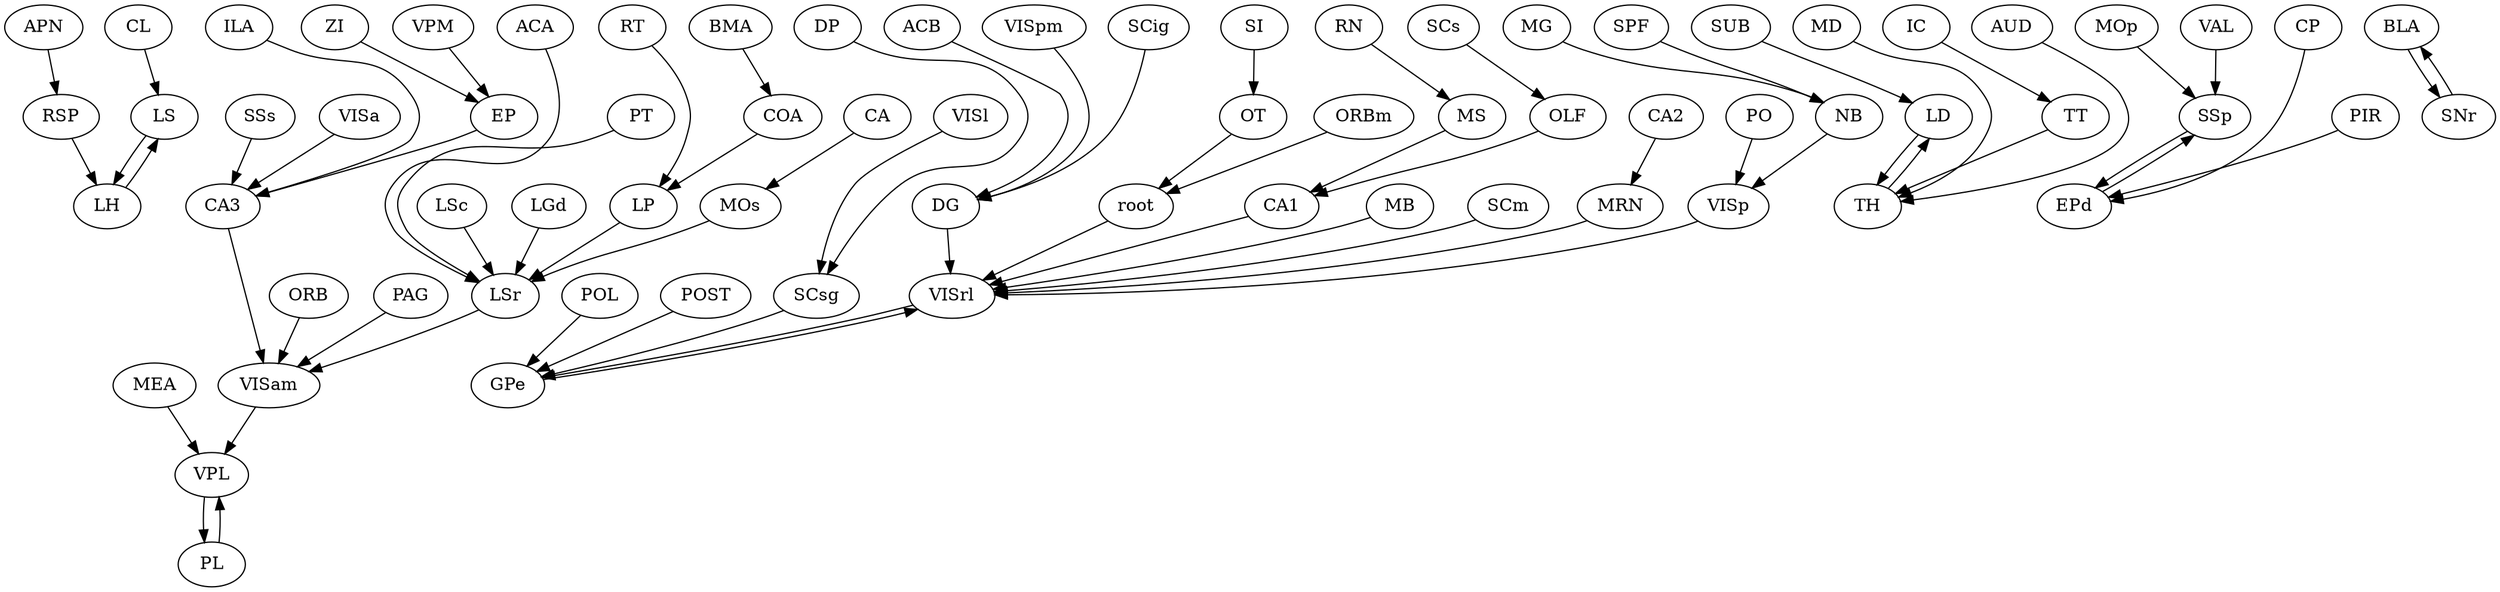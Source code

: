 strict digraph  {
LS [region="basal ganglia"];
MOs [region="non-visual cortex"];
ACA [region="non-visual cortex"];
VISp [region="visual cortex"];
CA3 [region=hippocampal];
SUB [region=hippocampal];
DG [region=hippocampal];
root;
MOp [region="non-visual cortex"];
PT [region=thalamus];
LSc [region="basal ganglia"];
CP [region="basal ganglia"];
LSr [region="basal ganglia"];
LGd [region=thalamus];
PL [region="non-visual cortex"];
MD [region=thalamus];
CA1 [region=hippocampal];
VISam [region="visual cortex"];
LH [region=thalamus];
ZI [region=midbrain];
MB [region=midbrain];
SCm [region=midbrain];
MRN [region=midbrain];
RN [region=midbrain];
SCs [region=midbrain];
MS [region="basal ganglia"];
ORB [region="non-visual cortex"];
PAG [region=midbrain];
RSP [region="non-visual cortex"];
GPe [region="basal ganglia"];
BLA [region="cortical subplate"];
VPM [region=thalamus];
SSs [region="non-visual cortex"];
TH [region=thalamus];
RT [region=thalamus];
VPL [region=thalamus];
LD [region=thalamus];
MEA [region="cortical subplate"];
ACB [region="basal ganglia"];
SI [region="basal ganglia"];
OT [region="basal ganglia"];
SNr [region="basal ganglia"];
POL [region=thalamus];
APN [region=midbrain];
LP [region=thalamus];
VISpm [region="visual cortex"];
VISa [region="visual cortex"];
MG [region=thalamus];
SPF [region=thalamus];
VISl [region="visual cortex"];
POST [region=hippocampal];
VAL [region=thalamus];
SSp [region="non-visual cortex"];
TT;
IC [region=midbrain];
SCsg [region=midbrain];
PO [region=thalamus];
CA2 [region=hippocampal];
SCig [region=midbrain];
ILA [region="non-visual cortex"];
DP [region="non-visual cortex"];
CL [region=thalamus];
NB [region=midbrain];
OLF [region="non-visual cortex"];
EP [region="cortical subplate"];
BMA [region="cortical subplate"];
COA [region="non-visual cortex"];
CA [region=hippocampal];
AUD [region="non-visual cortex"];
PIR [region="non-visual cortex"];
EPd [region="cortical subplate"];
ORBm [region="non-visual cortex"];
VISrl [region="visual cortex"];
LS -> LH  [weight="0.0003307044980307064"];
MOs -> LSr  [weight="0.00033152208302707393"];
ACA -> LSr  [weight="0.00031047156594765554"];
VISp -> VISrl  [weight="0.0003085803483914816"];
CA3 -> VISam  [weight="0.000444569910758633"];
SUB -> LD  [weight="0.0007591655885411399"];
DG -> VISrl  [weight="0.0004209883514154892"];
root -> VISrl  [weight="0.0006366675708663273"];
MOp -> SSp  [weight="0.0024377428483353843"];
PT -> LSr  [weight="0.00022169508662628684"];
LSc -> LSr  [weight="0.00022494970353714472"];
CP -> EPd  [weight="0.0002927560662682215"];
LSr -> VISam  [weight="0.00026035366380524456"];
LGd -> LSr  [weight="0.00039968235167376585"];
PL -> VPL  [weight="0.0005935590176411959"];
MD -> TH  [weight="0.0005490886044461419"];
CA1 -> VISrl  [weight="0.0005085781174243016"];
VISam -> VPL  [weight="0.000664727886166332"];
LH -> LS  [weight="0.0003540517127766386"];
ZI -> EP  [weight="0.0005498635000164712"];
MB -> VISrl  [weight="0.000486550388863308"];
SCm -> VISrl  [weight="0.00046642324669441906"];
MRN -> VISrl  [weight="0.0004272945449056735"];
RN -> MS  [weight="0.0007573720343040432"];
SCs -> OLF  [weight="0.0006301591844993534"];
MS -> CA1  [weight="0.0007121094587831228"];
ORB -> VISam  [weight="0.00024480375300712365"];
PAG -> VISam  [weight="0.0002905682560701104"];
RSP -> LH  [weight="0.0003733003377747658"];
GPe -> VISrl  [weight="0.00044205955255547204"];
BLA -> SNr  [weight="0.0004522078620048264"];
VPM -> EP  [weight="0.00040242845862507333"];
SSs -> CA3  [weight="0.0003063910410292316"];
TH -> LD  [weight="0.00047279346901057186"];
RT -> LP  [weight="0.0006110645135342113"];
VPL -> PL  [weight="0.00042583934615198784"];
LD -> TH  [weight="0.0003790236253592594"];
MEA -> VPL  [weight="0.0005693950917064259"];
ACB -> DG  [weight="0.00043518560625535363"];
SI -> OT  [weight="0.0003052460181520715"];
OT -> root  [weight="0.00037514474875599774"];
SNr -> BLA  [weight="0.00042980718243533636"];
POL -> GPe  [weight="0.0008678410805028914"];
APN -> RSP  [weight="0.0008695163603143685"];
LP -> LSr  [weight="0.0003223252006738447"];
VISpm -> DG  [weight="0.000565590474247198"];
VISa -> CA3  [weight="0.00027738591604413047"];
MG -> NB  [weight="0.0011292510778099076"];
SPF -> NB  [weight="0.001183985331186379"];
VISl -> SCsg  [weight="0.0004386661893894978"];
POST -> GPe  [weight="0.00025870972564087674"];
VAL -> SSp  [weight="0.002181360465442846"];
SSp -> EPd  [weight="0.0005278690071645134"];
TT -> TH  [weight="0.0005292315097135022"];
IC -> TT  [weight="0.0006228594539329688"];
SCsg -> GPe  [weight="0.0007225022674186067"];
PO -> VISp  [weight="0.0004628442373141735"];
CA2 -> MRN  [weight="0.00043137357158784203"];
SCig -> DG  [weight="0.0010686184923276618"];
ILA -> CA3  [weight="0.0004077774320700239"];
DP -> SCsg  [weight="0.000940455423508119"];
CL -> LS  [weight="0.0008875355141907956"];
NB -> VISp  [weight="0.0006516317307971028"];
OLF -> CA1  [weight="0.00034648725554156765"];
EP -> CA3  [weight="0.0002727180788088859"];
BMA -> COA  [weight="0.00034345813746042617"];
COA -> LP  [weight="0.0004914470182723557"];
CA -> MOs  [weight="0.0003582687152924587"];
AUD -> TH  [weight="0.00039190566530451846"];
PIR -> EPd  [weight="0.0008274396862887847"];
EPd -> SSp  [weight="0.00022636931481789056"];
ORBm -> root  [weight="0.00042654549256955585"];
VISrl -> GPe  [weight="0.0004216986799597316"];
}
